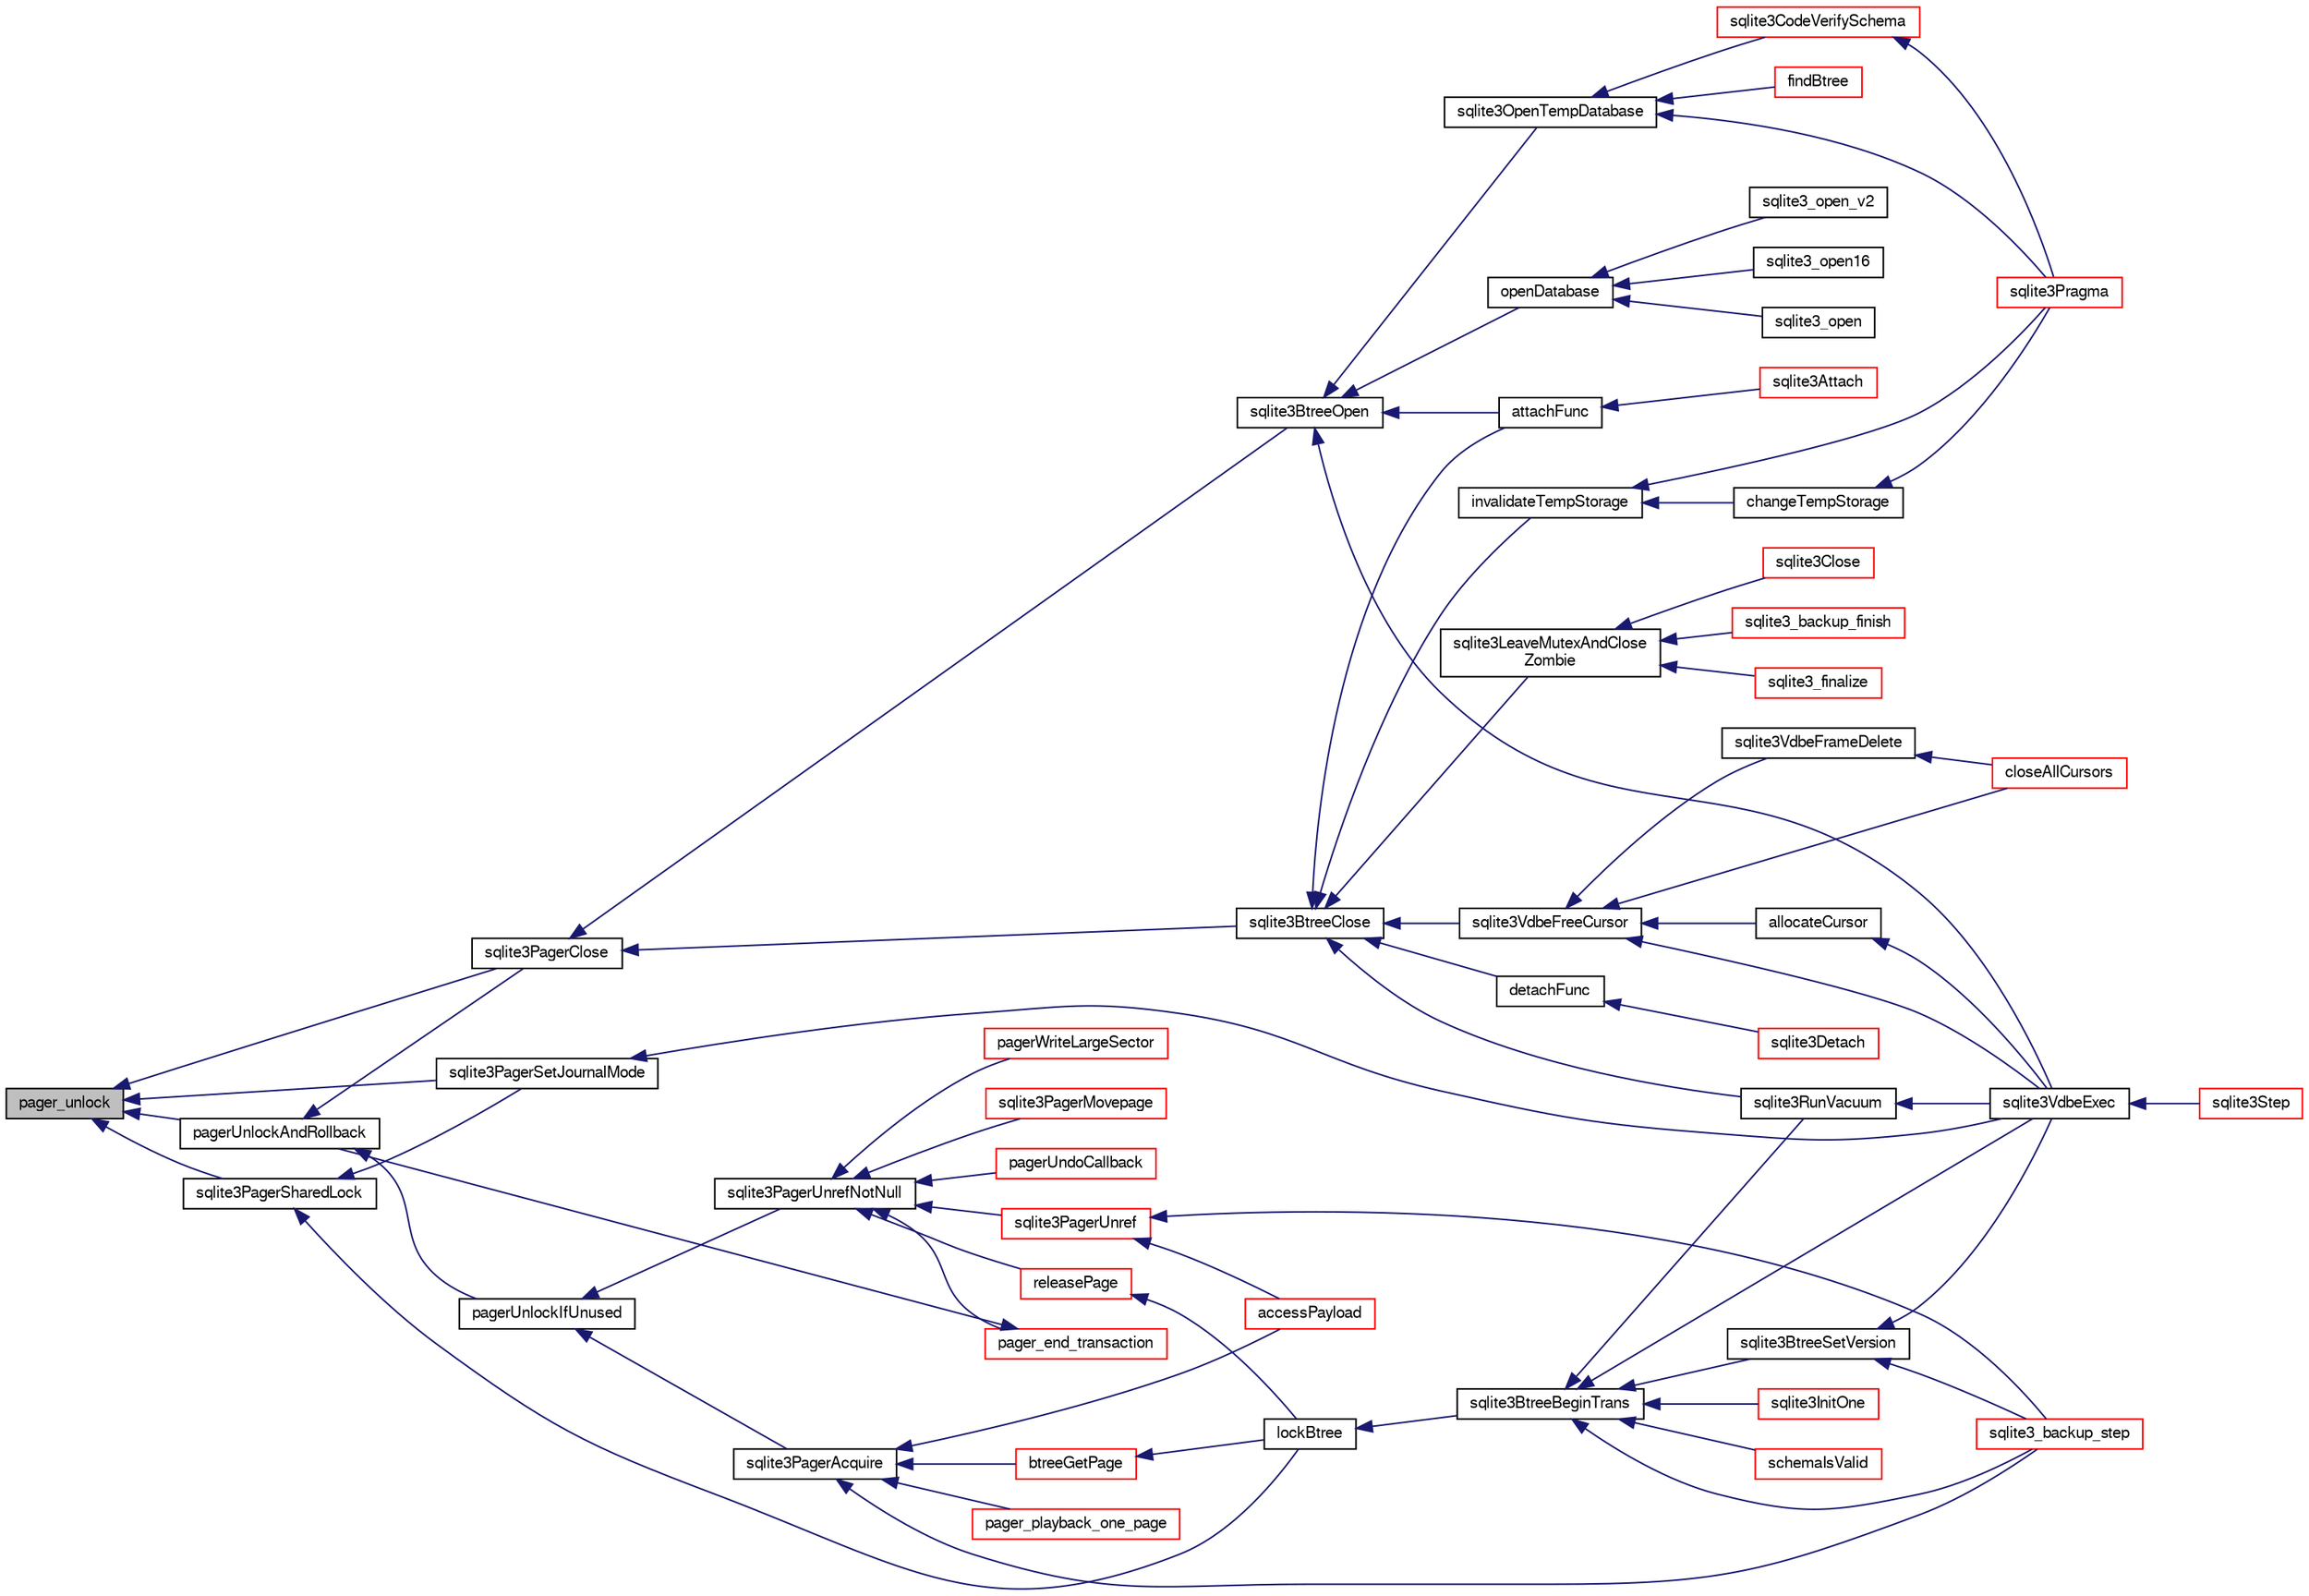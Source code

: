 digraph "pager_unlock"
{
  edge [fontname="FreeSans",fontsize="10",labelfontname="FreeSans",labelfontsize="10"];
  node [fontname="FreeSans",fontsize="10",shape=record];
  rankdir="LR";
  Node196317 [label="pager_unlock",height=0.2,width=0.4,color="black", fillcolor="grey75", style="filled", fontcolor="black"];
  Node196317 -> Node196318 [dir="back",color="midnightblue",fontsize="10",style="solid",fontname="FreeSans"];
  Node196318 [label="pagerUnlockAndRollback",height=0.2,width=0.4,color="black", fillcolor="white", style="filled",URL="$sqlite3_8c.html#a02d96b7bf62c3b13ba905d168914518c"];
  Node196318 -> Node196319 [dir="back",color="midnightblue",fontsize="10",style="solid",fontname="FreeSans"];
  Node196319 [label="sqlite3PagerClose",height=0.2,width=0.4,color="black", fillcolor="white", style="filled",URL="$sqlite3_8c.html#af94b1f96b60689fd09422cce2c85f53f"];
  Node196319 -> Node196320 [dir="back",color="midnightblue",fontsize="10",style="solid",fontname="FreeSans"];
  Node196320 [label="sqlite3BtreeOpen",height=0.2,width=0.4,color="black", fillcolor="white", style="filled",URL="$sqlite3_8c.html#a13dcb44dc34af6ce9d38de9c5aa975f9"];
  Node196320 -> Node196321 [dir="back",color="midnightblue",fontsize="10",style="solid",fontname="FreeSans"];
  Node196321 [label="sqlite3VdbeExec",height=0.2,width=0.4,color="black", fillcolor="white", style="filled",URL="$sqlite3_8c.html#a8ce40a614bdc56719c4d642b1e4dfb21"];
  Node196321 -> Node196322 [dir="back",color="midnightblue",fontsize="10",style="solid",fontname="FreeSans"];
  Node196322 [label="sqlite3Step",height=0.2,width=0.4,color="red", fillcolor="white", style="filled",URL="$sqlite3_8c.html#a3f2872e873e2758a4beedad1d5113554"];
  Node196320 -> Node196349 [dir="back",color="midnightblue",fontsize="10",style="solid",fontname="FreeSans"];
  Node196349 [label="attachFunc",height=0.2,width=0.4,color="black", fillcolor="white", style="filled",URL="$sqlite3_8c.html#a69cb751a7da501b9a0aa37e0d7c3eaf7"];
  Node196349 -> Node196350 [dir="back",color="midnightblue",fontsize="10",style="solid",fontname="FreeSans"];
  Node196350 [label="sqlite3Attach",height=0.2,width=0.4,color="red", fillcolor="white", style="filled",URL="$sqlite3_8c.html#ae0907fe0b43cc1b4c7e6a16213e8546f"];
  Node196320 -> Node196582 [dir="back",color="midnightblue",fontsize="10",style="solid",fontname="FreeSans"];
  Node196582 [label="sqlite3OpenTempDatabase",height=0.2,width=0.4,color="black", fillcolor="white", style="filled",URL="$sqlite3_8c.html#aaf3088380b731428b72d3b5777f93755"];
  Node196582 -> Node196526 [dir="back",color="midnightblue",fontsize="10",style="solid",fontname="FreeSans"];
  Node196526 [label="findBtree",height=0.2,width=0.4,color="red", fillcolor="white", style="filled",URL="$sqlite3_8c.html#ab4ee5743b77efd7f8832bf0b9315f973"];
  Node196582 -> Node196583 [dir="back",color="midnightblue",fontsize="10",style="solid",fontname="FreeSans"];
  Node196583 [label="sqlite3CodeVerifySchema",height=0.2,width=0.4,color="red", fillcolor="white", style="filled",URL="$sqlite3_8c.html#ad9d8708d96f8416ec59ebf41c57000f9"];
  Node196583 -> Node196399 [dir="back",color="midnightblue",fontsize="10",style="solid",fontname="FreeSans"];
  Node196399 [label="sqlite3Pragma",height=0.2,width=0.4,color="red", fillcolor="white", style="filled",URL="$sqlite3_8c.html#a111391370f58f8e6a6eca51fd34d62ed"];
  Node196582 -> Node196399 [dir="back",color="midnightblue",fontsize="10",style="solid",fontname="FreeSans"];
  Node196320 -> Node196556 [dir="back",color="midnightblue",fontsize="10",style="solid",fontname="FreeSans"];
  Node196556 [label="openDatabase",height=0.2,width=0.4,color="black", fillcolor="white", style="filled",URL="$sqlite3_8c.html#a6a9c3bc3a64234e863413f41db473758"];
  Node196556 -> Node196557 [dir="back",color="midnightblue",fontsize="10",style="solid",fontname="FreeSans"];
  Node196557 [label="sqlite3_open",height=0.2,width=0.4,color="black", fillcolor="white", style="filled",URL="$sqlite3_8h.html#a97ba966ed1acc38409786258268f5f71"];
  Node196556 -> Node196558 [dir="back",color="midnightblue",fontsize="10",style="solid",fontname="FreeSans"];
  Node196558 [label="sqlite3_open_v2",height=0.2,width=0.4,color="black", fillcolor="white", style="filled",URL="$sqlite3_8h.html#a140fe275b6975dc867cea50a65a217c4"];
  Node196556 -> Node196559 [dir="back",color="midnightblue",fontsize="10",style="solid",fontname="FreeSans"];
  Node196559 [label="sqlite3_open16",height=0.2,width=0.4,color="black", fillcolor="white", style="filled",URL="$sqlite3_8h.html#adbc401bb96713f32e553db32f6f3ca33"];
  Node196319 -> Node196587 [dir="back",color="midnightblue",fontsize="10",style="solid",fontname="FreeSans"];
  Node196587 [label="sqlite3BtreeClose",height=0.2,width=0.4,color="black", fillcolor="white", style="filled",URL="$sqlite3_8c.html#a729b65009b66a99200496b09c124df01"];
  Node196587 -> Node196588 [dir="back",color="midnightblue",fontsize="10",style="solid",fontname="FreeSans"];
  Node196588 [label="sqlite3VdbeFreeCursor",height=0.2,width=0.4,color="black", fillcolor="white", style="filled",URL="$sqlite3_8c.html#a0f9084083e1d0639708934630f33d6ef"];
  Node196588 -> Node196589 [dir="back",color="midnightblue",fontsize="10",style="solid",fontname="FreeSans"];
  Node196589 [label="sqlite3VdbeFrameDelete",height=0.2,width=0.4,color="black", fillcolor="white", style="filled",URL="$sqlite3_8c.html#adb3773fdfb1685857e28891f76365900"];
  Node196589 -> Node196590 [dir="back",color="midnightblue",fontsize="10",style="solid",fontname="FreeSans"];
  Node196590 [label="closeAllCursors",height=0.2,width=0.4,color="red", fillcolor="white", style="filled",URL="$sqlite3_8c.html#af1ac189735864dd6989a8c5af4557547"];
  Node196588 -> Node196590 [dir="back",color="midnightblue",fontsize="10",style="solid",fontname="FreeSans"];
  Node196588 -> Node196591 [dir="back",color="midnightblue",fontsize="10",style="solid",fontname="FreeSans"];
  Node196591 [label="allocateCursor",height=0.2,width=0.4,color="black", fillcolor="white", style="filled",URL="$sqlite3_8c.html#a5083c054ea81802294e539b00a57aad4"];
  Node196591 -> Node196321 [dir="back",color="midnightblue",fontsize="10",style="solid",fontname="FreeSans"];
  Node196588 -> Node196321 [dir="back",color="midnightblue",fontsize="10",style="solid",fontname="FreeSans"];
  Node196587 -> Node196349 [dir="back",color="midnightblue",fontsize="10",style="solid",fontname="FreeSans"];
  Node196587 -> Node196536 [dir="back",color="midnightblue",fontsize="10",style="solid",fontname="FreeSans"];
  Node196536 [label="detachFunc",height=0.2,width=0.4,color="black", fillcolor="white", style="filled",URL="$sqlite3_8c.html#a2b3dd04cb87abd088926ab0082a60b77"];
  Node196536 -> Node196393 [dir="back",color="midnightblue",fontsize="10",style="solid",fontname="FreeSans"];
  Node196393 [label="sqlite3Detach",height=0.2,width=0.4,color="red", fillcolor="white", style="filled",URL="$sqlite3_8c.html#ab1a5a0b01c7560aef5e0b8603a68747d"];
  Node196587 -> Node196537 [dir="back",color="midnightblue",fontsize="10",style="solid",fontname="FreeSans"];
  Node196537 [label="invalidateTempStorage",height=0.2,width=0.4,color="black", fillcolor="white", style="filled",URL="$sqlite3_8c.html#a759777a1eb3c3e96a5af94932b39e69a"];
  Node196537 -> Node196538 [dir="back",color="midnightblue",fontsize="10",style="solid",fontname="FreeSans"];
  Node196538 [label="changeTempStorage",height=0.2,width=0.4,color="black", fillcolor="white", style="filled",URL="$sqlite3_8c.html#abd43abe0a0959a45c786b9865ed52904"];
  Node196538 -> Node196399 [dir="back",color="midnightblue",fontsize="10",style="solid",fontname="FreeSans"];
  Node196537 -> Node196399 [dir="back",color="midnightblue",fontsize="10",style="solid",fontname="FreeSans"];
  Node196587 -> Node196507 [dir="back",color="midnightblue",fontsize="10",style="solid",fontname="FreeSans"];
  Node196507 [label="sqlite3RunVacuum",height=0.2,width=0.4,color="black", fillcolor="white", style="filled",URL="$sqlite3_8c.html#a5e83ddc7b3e7e8e79ad5d1fc92de1d2f"];
  Node196507 -> Node196321 [dir="back",color="midnightblue",fontsize="10",style="solid",fontname="FreeSans"];
  Node196587 -> Node196550 [dir="back",color="midnightblue",fontsize="10",style="solid",fontname="FreeSans"];
  Node196550 [label="sqlite3LeaveMutexAndClose\lZombie",height=0.2,width=0.4,color="black", fillcolor="white", style="filled",URL="$sqlite3_8c.html#afe3a37c29dcb0fe9fc15fe07a3976f59"];
  Node196550 -> Node196551 [dir="back",color="midnightblue",fontsize="10",style="solid",fontname="FreeSans"];
  Node196551 [label="sqlite3_backup_finish",height=0.2,width=0.4,color="red", fillcolor="white", style="filled",URL="$sqlite3_8h.html#a176857dd58d99be53b6d7305533e0048"];
  Node196550 -> Node196543 [dir="back",color="midnightblue",fontsize="10",style="solid",fontname="FreeSans"];
  Node196543 [label="sqlite3_finalize",height=0.2,width=0.4,color="red", fillcolor="white", style="filled",URL="$sqlite3_8h.html#a801195c0f771d40bb4be1e40f3b88945"];
  Node196550 -> Node196552 [dir="back",color="midnightblue",fontsize="10",style="solid",fontname="FreeSans"];
  Node196552 [label="sqlite3Close",height=0.2,width=0.4,color="red", fillcolor="white", style="filled",URL="$sqlite3_8c.html#aa9f2e73837bba8d721dbde0964ffce11"];
  Node196318 -> Node196592 [dir="back",color="midnightblue",fontsize="10",style="solid",fontname="FreeSans"];
  Node196592 [label="pagerUnlockIfUnused",height=0.2,width=0.4,color="black", fillcolor="white", style="filled",URL="$sqlite3_8c.html#abf547f4276efb6f10262f7fde1e4d065"];
  Node196592 -> Node196593 [dir="back",color="midnightblue",fontsize="10",style="solid",fontname="FreeSans"];
  Node196593 [label="sqlite3PagerAcquire",height=0.2,width=0.4,color="black", fillcolor="white", style="filled",URL="$sqlite3_8c.html#a22a53daafd2bd778cda390312651f994"];
  Node196593 -> Node196594 [dir="back",color="midnightblue",fontsize="10",style="solid",fontname="FreeSans"];
  Node196594 [label="pager_playback_one_page",height=0.2,width=0.4,color="red", fillcolor="white", style="filled",URL="$sqlite3_8c.html#adfca1dee9939482792fe2b4ed982d00e"];
  Node196593 -> Node196611 [dir="back",color="midnightblue",fontsize="10",style="solid",fontname="FreeSans"];
  Node196611 [label="btreeGetPage",height=0.2,width=0.4,color="red", fillcolor="white", style="filled",URL="$sqlite3_8c.html#ac59679e30ceb0190614fbd19a7feb6de"];
  Node196611 -> Node196598 [dir="back",color="midnightblue",fontsize="10",style="solid",fontname="FreeSans"];
  Node196598 [label="lockBtree",height=0.2,width=0.4,color="black", fillcolor="white", style="filled",URL="$sqlite3_8c.html#a5b808194d3178be15705a420265cee9d"];
  Node196598 -> Node196599 [dir="back",color="midnightblue",fontsize="10",style="solid",fontname="FreeSans"];
  Node196599 [label="sqlite3BtreeBeginTrans",height=0.2,width=0.4,color="black", fillcolor="white", style="filled",URL="$sqlite3_8c.html#a52d6706df15c67c22aa7d0e290c16bf5"];
  Node196599 -> Node196600 [dir="back",color="midnightblue",fontsize="10",style="solid",fontname="FreeSans"];
  Node196600 [label="sqlite3BtreeSetVersion",height=0.2,width=0.4,color="black", fillcolor="white", style="filled",URL="$sqlite3_8c.html#a2db3061b5c557699a47415ca0342ba01"];
  Node196600 -> Node196534 [dir="back",color="midnightblue",fontsize="10",style="solid",fontname="FreeSans"];
  Node196534 [label="sqlite3_backup_step",height=0.2,width=0.4,color="red", fillcolor="white", style="filled",URL="$sqlite3_8h.html#a1699b75e98d082eebc465a9e64c35269"];
  Node196600 -> Node196321 [dir="back",color="midnightblue",fontsize="10",style="solid",fontname="FreeSans"];
  Node196599 -> Node196534 [dir="back",color="midnightblue",fontsize="10",style="solid",fontname="FreeSans"];
  Node196599 -> Node196321 [dir="back",color="midnightblue",fontsize="10",style="solid",fontname="FreeSans"];
  Node196599 -> Node196347 [dir="back",color="midnightblue",fontsize="10",style="solid",fontname="FreeSans"];
  Node196347 [label="sqlite3InitOne",height=0.2,width=0.4,color="red", fillcolor="white", style="filled",URL="$sqlite3_8c.html#ac4318b25df65269906b0379251fe9b85"];
  Node196599 -> Node196532 [dir="back",color="midnightblue",fontsize="10",style="solid",fontname="FreeSans"];
  Node196532 [label="schemaIsValid",height=0.2,width=0.4,color="red", fillcolor="white", style="filled",URL="$sqlite3_8c.html#a7c466fe28e7ca6f46b8bf72c46d9738d"];
  Node196599 -> Node196507 [dir="back",color="midnightblue",fontsize="10",style="solid",fontname="FreeSans"];
  Node196593 -> Node196647 [dir="back",color="midnightblue",fontsize="10",style="solid",fontname="FreeSans"];
  Node196647 [label="accessPayload",height=0.2,width=0.4,color="red", fillcolor="white", style="filled",URL="$sqlite3_8c.html#acf70e6d3cb6afd54d677b3dffb6959d2"];
  Node196593 -> Node196534 [dir="back",color="midnightblue",fontsize="10",style="solid",fontname="FreeSans"];
  Node196592 -> Node196666 [dir="back",color="midnightblue",fontsize="10",style="solid",fontname="FreeSans"];
  Node196666 [label="sqlite3PagerUnrefNotNull",height=0.2,width=0.4,color="black", fillcolor="white", style="filled",URL="$sqlite3_8c.html#a4b314f96f09f5c68c94672e420e31ab9"];
  Node196666 -> Node196667 [dir="back",color="midnightblue",fontsize="10",style="solid",fontname="FreeSans"];
  Node196667 [label="pager_end_transaction",height=0.2,width=0.4,color="red", fillcolor="white", style="filled",URL="$sqlite3_8c.html#a0814e2cfab386b1e3ba74528870339fe"];
  Node196667 -> Node196318 [dir="back",color="midnightblue",fontsize="10",style="solid",fontname="FreeSans"];
  Node196666 -> Node196670 [dir="back",color="midnightblue",fontsize="10",style="solid",fontname="FreeSans"];
  Node196670 [label="pagerUndoCallback",height=0.2,width=0.4,color="red", fillcolor="white", style="filled",URL="$sqlite3_8c.html#aca578b7eaed97dbbc2219eb67e1de24f"];
  Node196666 -> Node196672 [dir="back",color="midnightblue",fontsize="10",style="solid",fontname="FreeSans"];
  Node196672 [label="sqlite3PagerUnref",height=0.2,width=0.4,color="red", fillcolor="white", style="filled",URL="$sqlite3_8c.html#aa9d040b7f24a8a5d99bf96863b52cd15"];
  Node196672 -> Node196647 [dir="back",color="midnightblue",fontsize="10",style="solid",fontname="FreeSans"];
  Node196672 -> Node196534 [dir="back",color="midnightblue",fontsize="10",style="solid",fontname="FreeSans"];
  Node196666 -> Node196689 [dir="back",color="midnightblue",fontsize="10",style="solid",fontname="FreeSans"];
  Node196689 [label="pagerWriteLargeSector",height=0.2,width=0.4,color="red", fillcolor="white", style="filled",URL="$sqlite3_8c.html#a06334f0cc1c2dc95ffe29c2359928b92"];
  Node196666 -> Node196691 [dir="back",color="midnightblue",fontsize="10",style="solid",fontname="FreeSans"];
  Node196691 [label="sqlite3PagerMovepage",height=0.2,width=0.4,color="red", fillcolor="white", style="filled",URL="$sqlite3_8c.html#a8cdedc7a185709301f12c4d7b305aa1e"];
  Node196666 -> Node196696 [dir="back",color="midnightblue",fontsize="10",style="solid",fontname="FreeSans"];
  Node196696 [label="releasePage",height=0.2,width=0.4,color="red", fillcolor="white", style="filled",URL="$sqlite3_8c.html#a92c6fb14f9bcf117440c35116c26d6c4"];
  Node196696 -> Node196598 [dir="back",color="midnightblue",fontsize="10",style="solid",fontname="FreeSans"];
  Node196317 -> Node196319 [dir="back",color="midnightblue",fontsize="10",style="solid",fontname="FreeSans"];
  Node196317 -> Node196596 [dir="back",color="midnightblue",fontsize="10",style="solid",fontname="FreeSans"];
  Node196596 [label="sqlite3PagerSharedLock",height=0.2,width=0.4,color="black", fillcolor="white", style="filled",URL="$sqlite3_8c.html#a58c197b629fb6eaacf96c7add57c70df"];
  Node196596 -> Node196597 [dir="back",color="midnightblue",fontsize="10",style="solid",fontname="FreeSans"];
  Node196597 [label="sqlite3PagerSetJournalMode",height=0.2,width=0.4,color="black", fillcolor="white", style="filled",URL="$sqlite3_8c.html#afb929a0a4553cda84de16180ddbd09f7"];
  Node196597 -> Node196321 [dir="back",color="midnightblue",fontsize="10",style="solid",fontname="FreeSans"];
  Node196596 -> Node196598 [dir="back",color="midnightblue",fontsize="10",style="solid",fontname="FreeSans"];
  Node196317 -> Node196597 [dir="back",color="midnightblue",fontsize="10",style="solid",fontname="FreeSans"];
}
